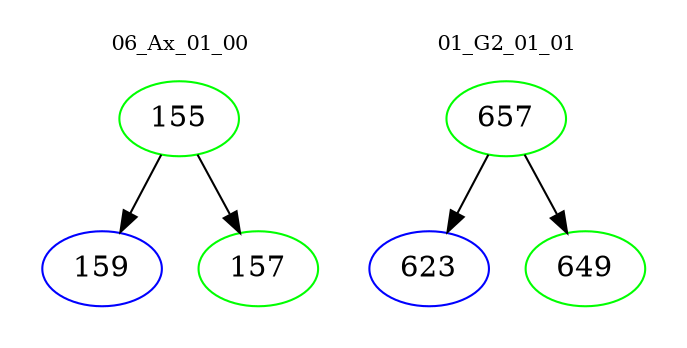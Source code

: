 digraph{
subgraph cluster_0 {
color = white
label = "06_Ax_01_00";
fontsize=10;
T0_155 [label="155", color="green"]
T0_155 -> T0_159 [color="black"]
T0_159 [label="159", color="blue"]
T0_155 -> T0_157 [color="black"]
T0_157 [label="157", color="green"]
}
subgraph cluster_1 {
color = white
label = "01_G2_01_01";
fontsize=10;
T1_657 [label="657", color="green"]
T1_657 -> T1_623 [color="black"]
T1_623 [label="623", color="blue"]
T1_657 -> T1_649 [color="black"]
T1_649 [label="649", color="green"]
}
}
